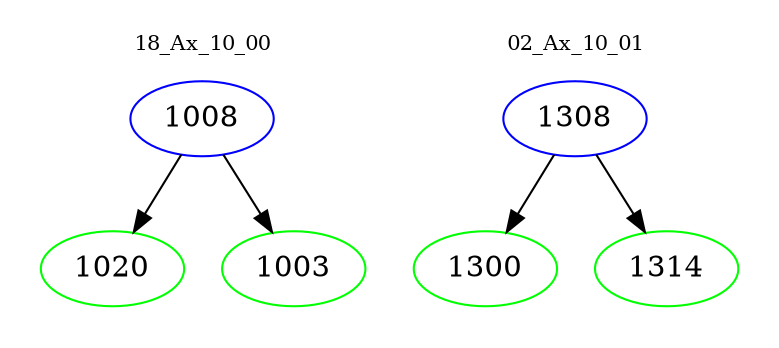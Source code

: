 digraph{
subgraph cluster_0 {
color = white
label = "18_Ax_10_00";
fontsize=10;
T0_1008 [label="1008", color="blue"]
T0_1008 -> T0_1020 [color="black"]
T0_1020 [label="1020", color="green"]
T0_1008 -> T0_1003 [color="black"]
T0_1003 [label="1003", color="green"]
}
subgraph cluster_1 {
color = white
label = "02_Ax_10_01";
fontsize=10;
T1_1308 [label="1308", color="blue"]
T1_1308 -> T1_1300 [color="black"]
T1_1300 [label="1300", color="green"]
T1_1308 -> T1_1314 [color="black"]
T1_1314 [label="1314", color="green"]
}
}
